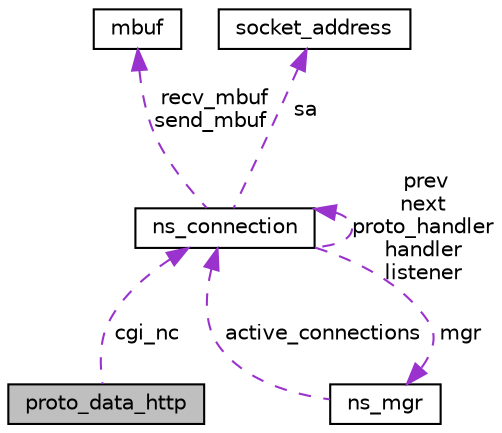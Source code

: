 digraph "proto_data_http"
{
  edge [fontname="Helvetica",fontsize="10",labelfontname="Helvetica",labelfontsize="10"];
  node [fontname="Helvetica",fontsize="10",shape=record];
  Node1 [label="proto_data_http",height=0.2,width=0.4,color="black", fillcolor="grey75", style="filled", fontcolor="black"];
  Node2 -> Node1 [dir="back",color="darkorchid3",fontsize="10",style="dashed",label=" cgi_nc" ,fontname="Helvetica"];
  Node2 [label="ns_connection",height=0.2,width=0.4,color="black", fillcolor="white", style="filled",URL="$structns__connection.html"];
  Node2 -> Node2 [dir="back",color="darkorchid3",fontsize="10",style="dashed",label=" prev\nnext\nproto_handler\nhandler\nlistener" ,fontname="Helvetica"];
  Node3 -> Node2 [dir="back",color="darkorchid3",fontsize="10",style="dashed",label=" recv_mbuf\nsend_mbuf" ,fontname="Helvetica"];
  Node3 [label="mbuf",height=0.2,width=0.4,color="black", fillcolor="white", style="filled",URL="$structmbuf.html"];
  Node4 -> Node2 [dir="back",color="darkorchid3",fontsize="10",style="dashed",label=" sa" ,fontname="Helvetica"];
  Node4 [label="socket_address",height=0.2,width=0.4,color="black", fillcolor="white", style="filled",URL="$unionsocket__address.html"];
  Node5 -> Node2 [dir="back",color="darkorchid3",fontsize="10",style="dashed",label=" mgr" ,fontname="Helvetica"];
  Node5 [label="ns_mgr",height=0.2,width=0.4,color="black", fillcolor="white", style="filled",URL="$structns__mgr.html"];
  Node2 -> Node5 [dir="back",color="darkorchid3",fontsize="10",style="dashed",label=" active_connections" ,fontname="Helvetica"];
}

